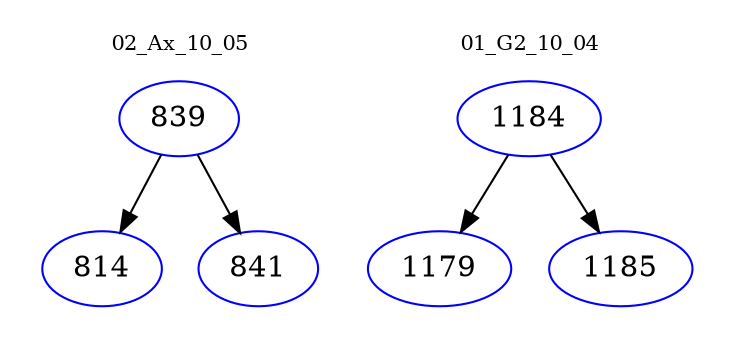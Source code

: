digraph{
subgraph cluster_0 {
color = white
label = "02_Ax_10_05";
fontsize=10;
T0_839 [label="839", color="blue"]
T0_839 -> T0_814 [color="black"]
T0_814 [label="814", color="blue"]
T0_839 -> T0_841 [color="black"]
T0_841 [label="841", color="blue"]
}
subgraph cluster_1 {
color = white
label = "01_G2_10_04";
fontsize=10;
T1_1184 [label="1184", color="blue"]
T1_1184 -> T1_1179 [color="black"]
T1_1179 [label="1179", color="blue"]
T1_1184 -> T1_1185 [color="black"]
T1_1185 [label="1185", color="blue"]
}
}
